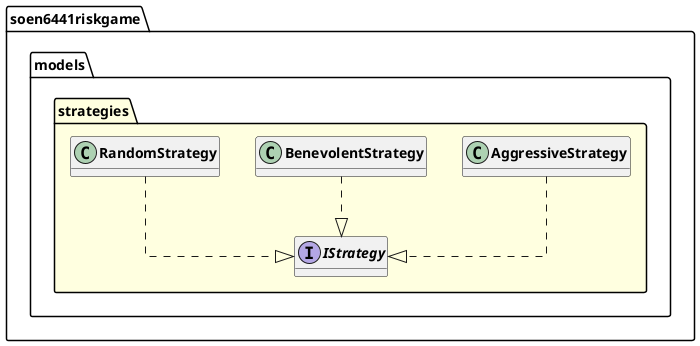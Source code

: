 @startuml

skinparam svgLinkTarget _parent
skinparam linetype ortho
package soen6441riskgame.models.strategies [[../../../soen6441riskgame/models/strategies/package-summary.html{soen6441riskgame.models.strategies}]] #lightyellow {
}

class "<b><size:14>AggressiveStrategy</b>" as soen6441riskgame.models.strategies.AggressiveStrategy  [[../../../soen6441riskgame/models/strategies/AggressiveStrategy.html{soen6441riskgame.models.strategies.AggressiveStrategy}]] {
}

hide soen6441riskgame.models.strategies.AggressiveStrategy fields
hide soen6441riskgame.models.strategies.AggressiveStrategy methods

class "<b><size:14>BenevolentStrategy</b>" as soen6441riskgame.models.strategies.BenevolentStrategy  [[../../../soen6441riskgame/models/strategies/BenevolentStrategy.html{soen6441riskgame.models.strategies.BenevolentStrategy}]] {
}

hide soen6441riskgame.models.strategies.BenevolentStrategy fields
hide soen6441riskgame.models.strategies.BenevolentStrategy methods

interface "<b><size:14>IStrategy</b>" as soen6441riskgame.models.strategies.IStrategy  [[../../../soen6441riskgame/models/strategies/IStrategy.html{soen6441riskgame.models.strategies.IStrategy}]] {
}

hide soen6441riskgame.models.strategies.IStrategy fields
hide soen6441riskgame.models.strategies.IStrategy methods

class "<b><size:14>RandomStrategy</b>" as soen6441riskgame.models.strategies.RandomStrategy  [[../../../soen6441riskgame/models/strategies/RandomStrategy.html{soen6441riskgame.models.strategies.RandomStrategy}]] {
}

hide soen6441riskgame.models.strategies.RandomStrategy fields
hide soen6441riskgame.models.strategies.RandomStrategy methods

soen6441riskgame.models.strategies.AggressiveStrategy ..|> soen6441riskgame.models.strategies.IStrategy
soen6441riskgame.models.strategies.BenevolentStrategy ..|> soen6441riskgame.models.strategies.IStrategy
soen6441riskgame.models.strategies.RandomStrategy ..|> soen6441riskgame.models.strategies.IStrategy

@enduml
